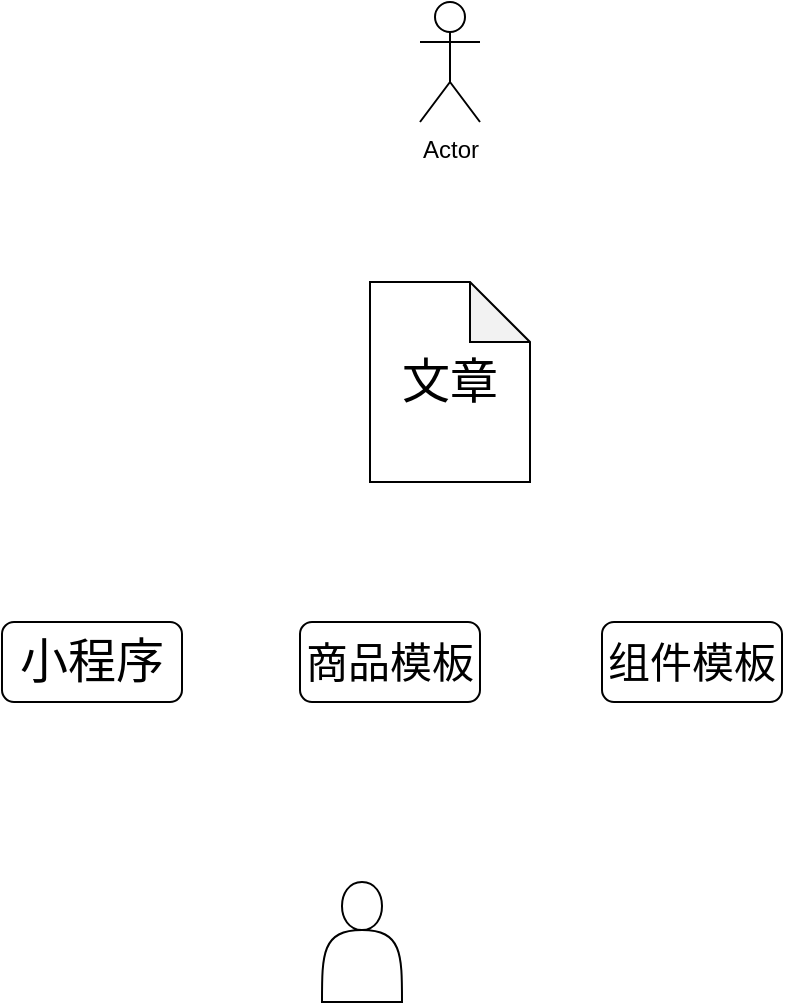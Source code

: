 <mxfile version="14.1.1" type="github">
  <diagram id="prtHgNgQTEPvFCAcTncT" name="Page-1">
    <mxGraphModel dx="1426" dy="794" grid="1" gridSize="10" guides="1" tooltips="1" connect="1" arrows="1" fold="1" page="1" pageScale="1" pageWidth="827" pageHeight="1169" math="0" shadow="0">
      <root>
        <mxCell id="0" />
        <mxCell id="1" parent="0" />
        <mxCell id="yGT4qAdIrESVJ-ZpNesD-11" value="Actor" style="shape=umlActor;verticalLabelPosition=bottom;verticalAlign=top;html=1;outlineConnect=0;" vertex="1" parent="1">
          <mxGeometry x="399" y="230" width="30" height="60" as="geometry" />
        </mxCell>
        <mxCell id="yGT4qAdIrESVJ-ZpNesD-15" value="&lt;font style=&quot;font-size: 24px&quot;&gt;文章&lt;/font&gt;" style="shape=note;whiteSpace=wrap;html=1;backgroundOutline=1;darkOpacity=0.05;" vertex="1" parent="1">
          <mxGeometry x="374" y="370" width="80" height="100" as="geometry" />
        </mxCell>
        <mxCell id="yGT4qAdIrESVJ-ZpNesD-16" value="" style="shape=actor;whiteSpace=wrap;html=1;" vertex="1" parent="1">
          <mxGeometry x="350" y="670" width="40" height="60" as="geometry" />
        </mxCell>
        <mxCell id="yGT4qAdIrESVJ-ZpNesD-17" value="&lt;font style=&quot;font-size: 24px&quot;&gt;小程序&lt;/font&gt;" style="rounded=1;whiteSpace=wrap;html=1;" vertex="1" parent="1">
          <mxGeometry x="190" y="540" width="90" height="40" as="geometry" />
        </mxCell>
        <mxCell id="yGT4qAdIrESVJ-ZpNesD-18" value="&lt;font style=&quot;font-size: 21px&quot;&gt;商品模板&lt;/font&gt;" style="rounded=1;whiteSpace=wrap;html=1;" vertex="1" parent="1">
          <mxGeometry x="339" y="540" width="90" height="40" as="geometry" />
        </mxCell>
        <mxCell id="yGT4qAdIrESVJ-ZpNesD-19" value="&lt;font style=&quot;font-size: 21px&quot;&gt;组件模板&lt;/font&gt;" style="rounded=1;whiteSpace=wrap;html=1;" vertex="1" parent="1">
          <mxGeometry x="490" y="540" width="90" height="40" as="geometry" />
        </mxCell>
      </root>
    </mxGraphModel>
  </diagram>
</mxfile>
